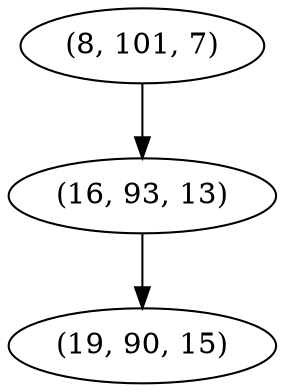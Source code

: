 digraph tree {
    "(8, 101, 7)";
    "(16, 93, 13)";
    "(19, 90, 15)";
    "(8, 101, 7)" -> "(16, 93, 13)";
    "(16, 93, 13)" -> "(19, 90, 15)";
}
